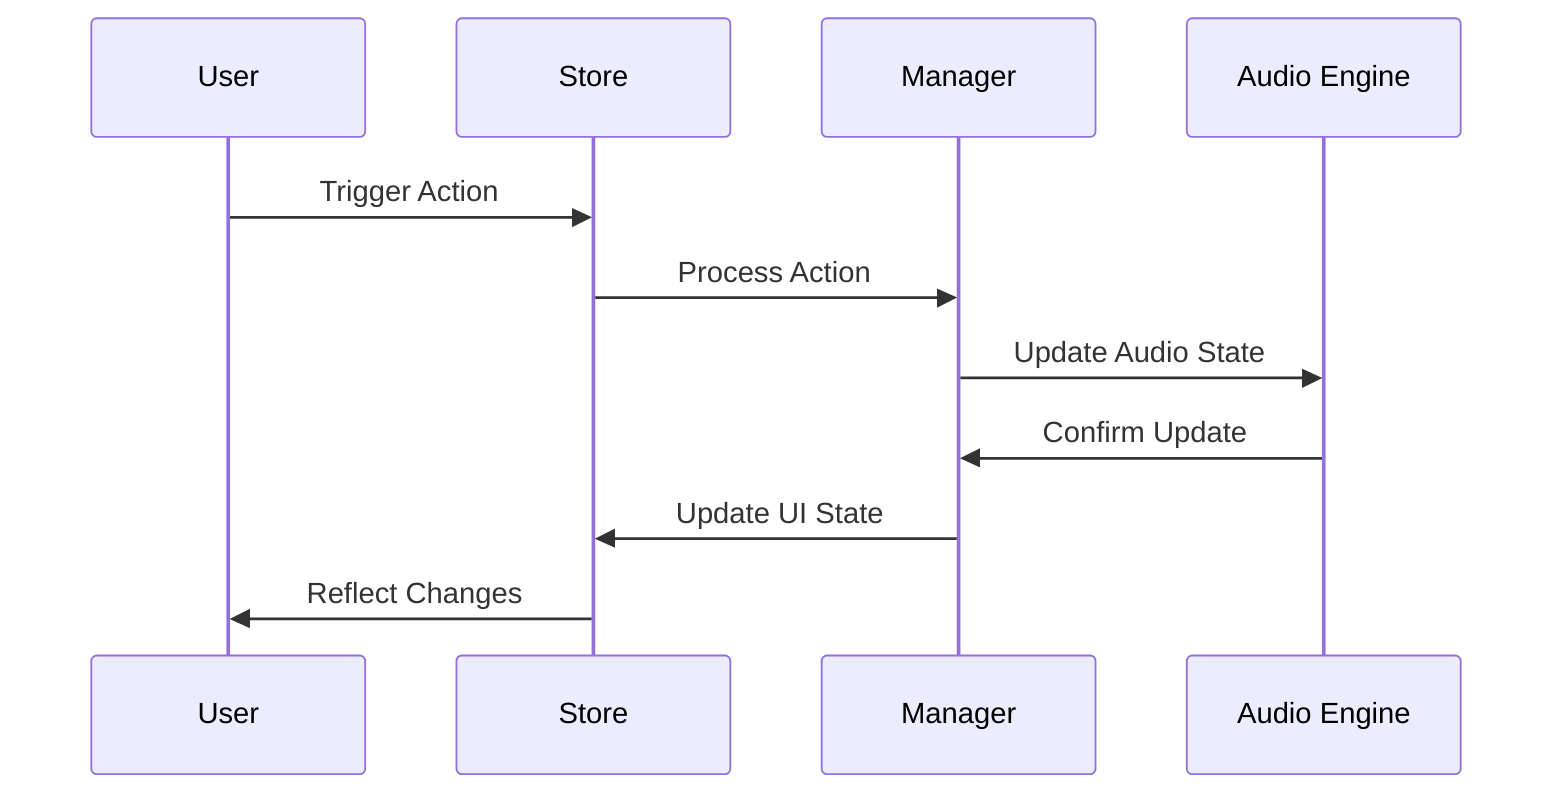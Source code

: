 sequenceDiagram
    participant U as User
    participant S as Store
    participant M as Manager
    participant A as Audio Engine
    
    U->>S: Trigger Action
    S->>M: Process Action
    M->>A: Update Audio State
    A->>M: Confirm Update
    M->>S: Update UI State
    S->>U: Reflect Changes